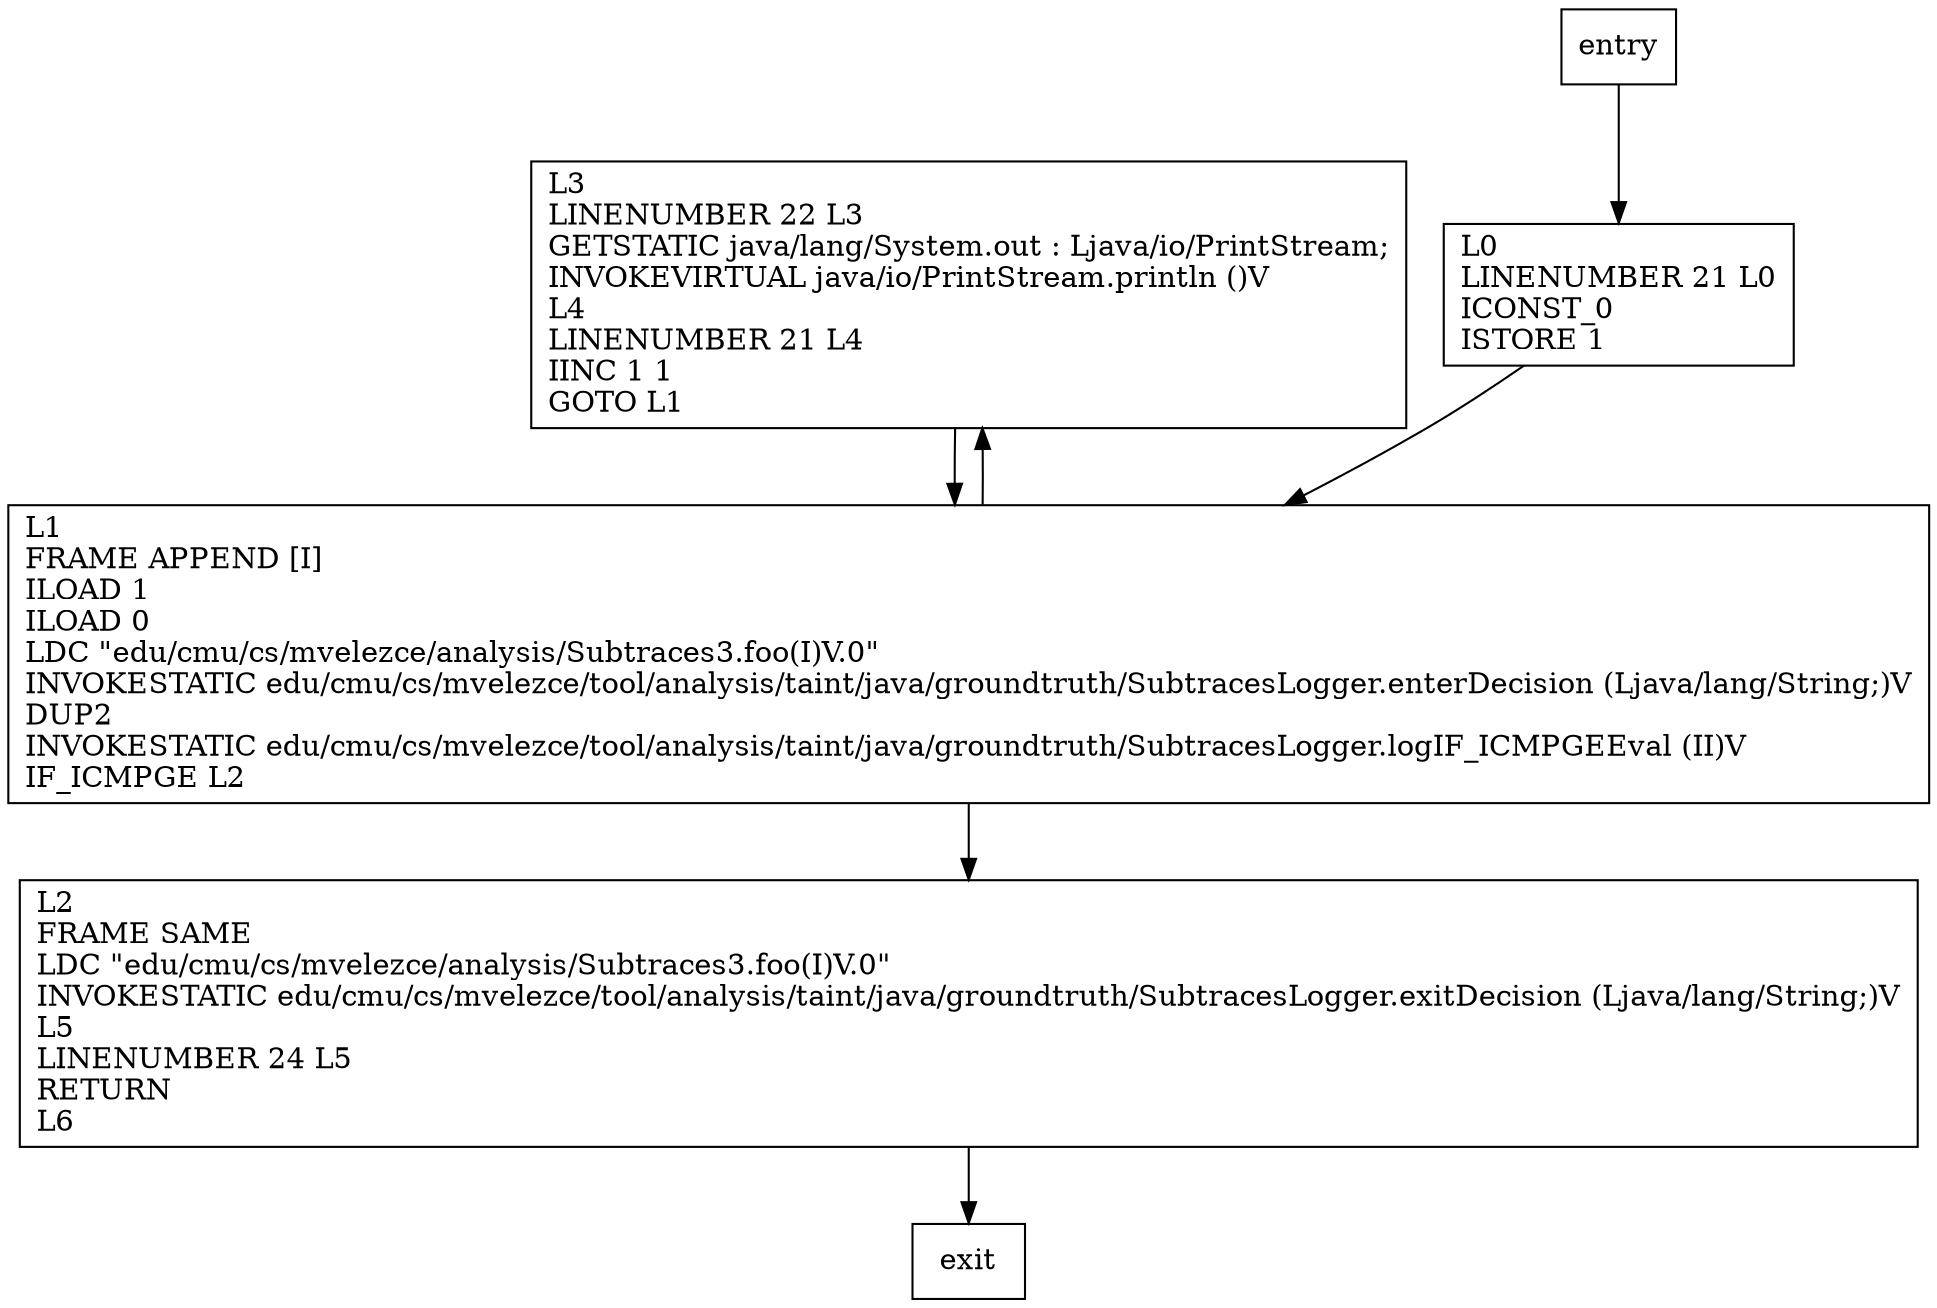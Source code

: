 digraph foo {
node [shape=record];
808540700 [label="L3\lLINENUMBER 22 L3\lGETSTATIC java/lang/System.out : Ljava/io/PrintStream;\lINVOKEVIRTUAL java/io/PrintStream.println ()V\lL4\lLINENUMBER 21 L4\lIINC 1 1\lGOTO L1\l"];
553085818 [label="L0\lLINENUMBER 21 L0\lICONST_0\lISTORE 1\l"];
280183141 [label="L1\lFRAME APPEND [I]\lILOAD 1\lILOAD 0\lLDC \"edu/cmu/cs/mvelezce/analysis/Subtraces3.foo(I)V.0\"\lINVOKESTATIC edu/cmu/cs/mvelezce/tool/analysis/taint/java/groundtruth/SubtracesLogger.enterDecision (Ljava/lang/String;)V\lDUP2\lINVOKESTATIC edu/cmu/cs/mvelezce/tool/analysis/taint/java/groundtruth/SubtracesLogger.logIF_ICMPGEEval (II)V\lIF_ICMPGE L2\l"];
209748198 [label="L2\lFRAME SAME\lLDC \"edu/cmu/cs/mvelezce/analysis/Subtraces3.foo(I)V.0\"\lINVOKESTATIC edu/cmu/cs/mvelezce/tool/analysis/taint/java/groundtruth/SubtracesLogger.exitDecision (Ljava/lang/String;)V\lL5\lLINENUMBER 24 L5\lRETURN\lL6\l"];
entry;
exit;
entry -> 553085818;
808540700 -> 280183141;
553085818 -> 280183141;
280183141 -> 808540700;
280183141 -> 209748198;
209748198 -> exit;
}
